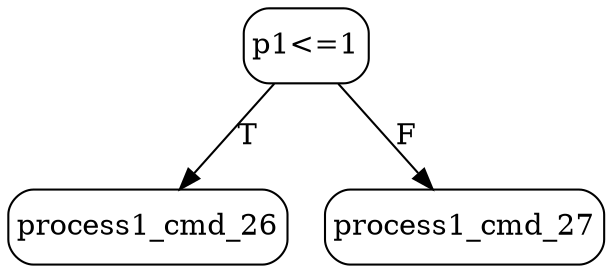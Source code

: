 // decision tree
digraph {
	1 [label=process1_cmd_26 margin="0.05,0.05" shape=box style=rounded]
	2 [label=process1_cmd_27 margin="0.05,0.05" shape=box style=rounded]
	0 [label="p1<=1" margin="0.05,0.05" shape=box style=rounded]
	0 -> 1 [label=T]
	0 -> 2 [label=F]
}
